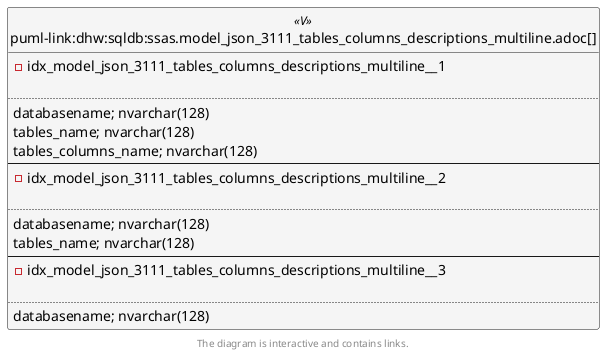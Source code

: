 @startuml
left to right direction
'top to bottom direction
hide circle
'avoide "." issues:
set namespaceSeparator none


skinparam class {
  BackgroundColor White
  BackgroundColor<<FN>> Yellow
  BackgroundColor<<FS>> Yellow
  BackgroundColor<<FT>> LightGray
  BackgroundColor<<IF>> Yellow
  BackgroundColor<<IS>> Yellow
  BackgroundColor<<P>> Aqua
  BackgroundColor<<PC>> Aqua
  BackgroundColor<<SN>> Yellow
  BackgroundColor<<SO>> SlateBlue
  BackgroundColor<<TF>> LightGray
  BackgroundColor<<TR>> Tomato
  BackgroundColor<<U>> White
  BackgroundColor<<V>> WhiteSmoke
  BackgroundColor<<X>> Aqua
  BackgroundColor<<external>> AliceBlue
}


entity "puml-link:dhw:sqldb:ssas.model_json_3111_tables_columns_descriptions_multiline.adoc[]" as ssas.model_json_3111_tables_columns_descriptions_multiline << V >> {
- idx_model_json_3111_tables_columns_descriptions_multiline__1

..
databasename; nvarchar(128)
tables_name; nvarchar(128)
tables_columns_name; nvarchar(128)
--
- idx_model_json_3111_tables_columns_descriptions_multiline__2

..
databasename; nvarchar(128)
tables_name; nvarchar(128)
--
- idx_model_json_3111_tables_columns_descriptions_multiline__3

..
databasename; nvarchar(128)
}

footer The diagram is interactive and contains links.
@enduml

